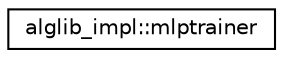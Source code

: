 digraph "Graphical Class Hierarchy"
{
  edge [fontname="Helvetica",fontsize="10",labelfontname="Helvetica",labelfontsize="10"];
  node [fontname="Helvetica",fontsize="10",shape=record];
  rankdir="LR";
  Node0 [label="alglib_impl::mlptrainer",height=0.2,width=0.4,color="black", fillcolor="white", style="filled",URL="$structalglib__impl_1_1mlptrainer.html"];
}
